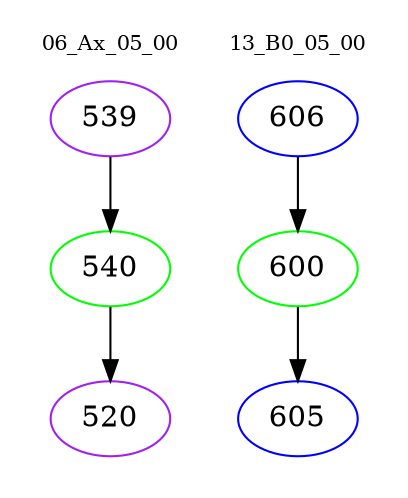 digraph{
subgraph cluster_0 {
color = white
label = "06_Ax_05_00";
fontsize=10;
T0_539 [label="539", color="purple"]
T0_539 -> T0_540 [color="black"]
T0_540 [label="540", color="green"]
T0_540 -> T0_520 [color="black"]
T0_520 [label="520", color="purple"]
}
subgraph cluster_1 {
color = white
label = "13_B0_05_00";
fontsize=10;
T1_606 [label="606", color="blue"]
T1_606 -> T1_600 [color="black"]
T1_600 [label="600", color="green"]
T1_600 -> T1_605 [color="black"]
T1_605 [label="605", color="blue"]
}
}
